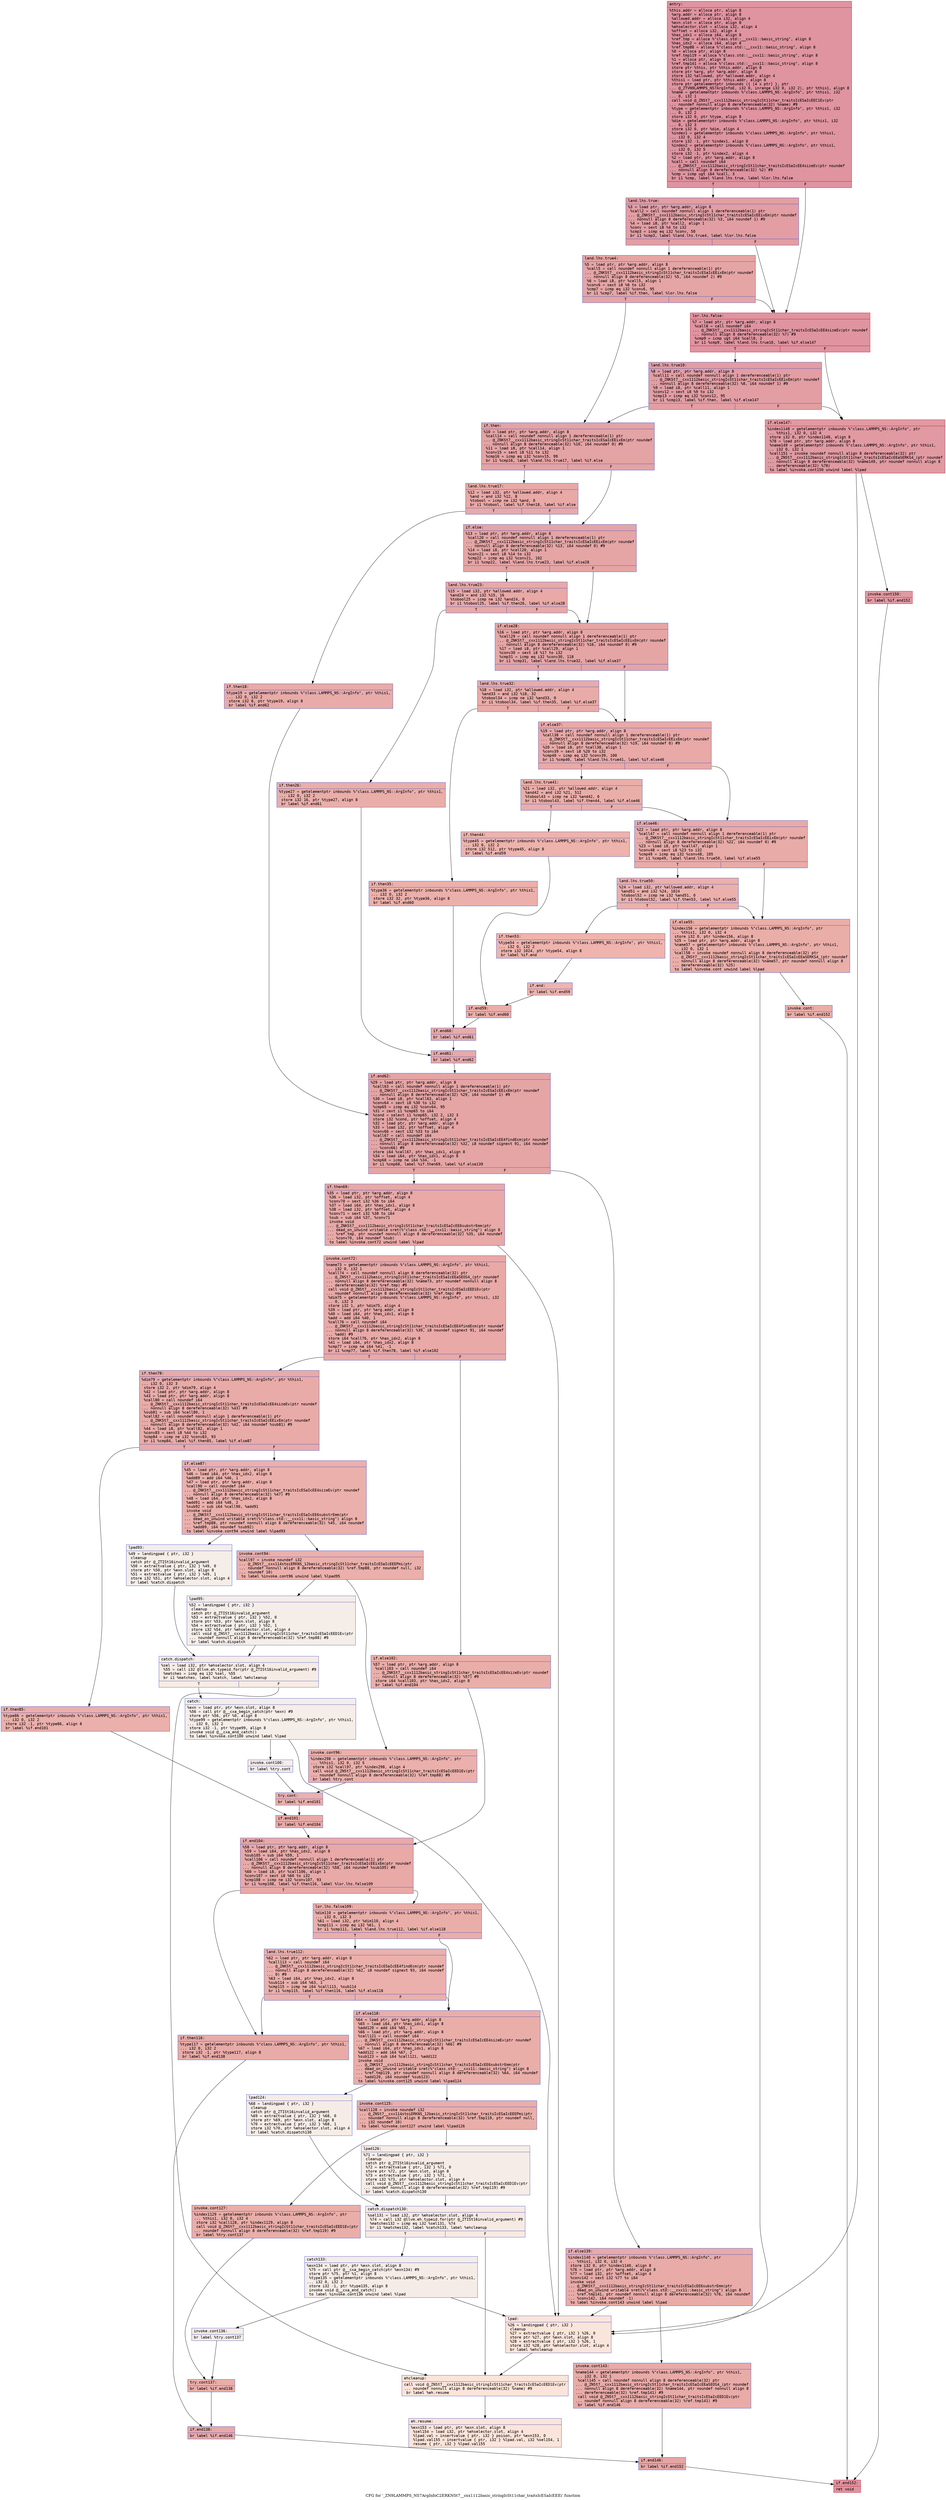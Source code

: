 digraph "CFG for '_ZN9LAMMPS_NS7ArgInfoC2ERKNSt7__cxx1112basic_stringIcSt11char_traitsIcESaIcEEEi' function" {
	label="CFG for '_ZN9LAMMPS_NS7ArgInfoC2ERKNSt7__cxx1112basic_stringIcSt11char_traitsIcESaIcEEEi' function";

	Node0x5558b7fe1170 [shape=record,color="#b70d28ff", style=filled, fillcolor="#b70d2870" fontname="Courier",label="{entry:\l|  %this.addr = alloca ptr, align 8\l  %arg.addr = alloca ptr, align 8\l  %allowed.addr = alloca i32, align 4\l  %exn.slot = alloca ptr, align 8\l  %ehselector.slot = alloca i32, align 4\l  %offset = alloca i32, align 4\l  %has_idx1 = alloca i64, align 8\l  %ref.tmp = alloca %\"class.std::__cxx11::basic_string\", align 8\l  %has_idx2 = alloca i64, align 8\l  %ref.tmp88 = alloca %\"class.std::__cxx11::basic_string\", align 8\l  %0 = alloca ptr, align 8\l  %ref.tmp119 = alloca %\"class.std::__cxx11::basic_string\", align 8\l  %1 = alloca ptr, align 8\l  %ref.tmp141 = alloca %\"class.std::__cxx11::basic_string\", align 8\l  store ptr %this, ptr %this.addr, align 8\l  store ptr %arg, ptr %arg.addr, align 8\l  store i32 %allowed, ptr %allowed.addr, align 4\l  %this1 = load ptr, ptr %this.addr, align 8\l  store ptr getelementptr inbounds (\{ [4 x ptr] \}, ptr\l... @_ZTVN9LAMMPS_NS7ArgInfoE, i32 0, inrange i32 0, i32 2), ptr %this1, align 8\l  %name = getelementptr inbounds %\"class.LAMMPS_NS::ArgInfo\", ptr %this1, i32\l... 0, i32 1\l  call void @_ZNSt7__cxx1112basic_stringIcSt11char_traitsIcESaIcEEC1Ev(ptr\l... noundef nonnull align 8 dereferenceable(32) %name) #9\l  %type = getelementptr inbounds %\"class.LAMMPS_NS::ArgInfo\", ptr %this1, i32\l... 0, i32 2\l  store i32 0, ptr %type, align 8\l  %dim = getelementptr inbounds %\"class.LAMMPS_NS::ArgInfo\", ptr %this1, i32\l... 0, i32 3\l  store i32 0, ptr %dim, align 4\l  %index1 = getelementptr inbounds %\"class.LAMMPS_NS::ArgInfo\", ptr %this1,\l... i32 0, i32 4\l  store i32 -1, ptr %index1, align 8\l  %index2 = getelementptr inbounds %\"class.LAMMPS_NS::ArgInfo\", ptr %this1,\l... i32 0, i32 5\l  store i32 -1, ptr %index2, align 4\l  %2 = load ptr, ptr %arg.addr, align 8\l  %call = call noundef i64\l... @_ZNKSt7__cxx1112basic_stringIcSt11char_traitsIcESaIcEE4sizeEv(ptr noundef\l... nonnull align 8 dereferenceable(32) %2) #9\l  %cmp = icmp ugt i64 %call, 3\l  br i1 %cmp, label %land.lhs.true, label %lor.lhs.false\l|{<s0>T|<s1>F}}"];
	Node0x5558b7fe1170:s0 -> Node0x5558b7fe2d40[tooltip="entry -> land.lhs.true\nProbability 50.00%" ];
	Node0x5558b7fe1170:s1 -> Node0x5558b7fe3cb0[tooltip="entry -> lor.lhs.false\nProbability 50.00%" ];
	Node0x5558b7fe2d40 [shape=record,color="#3d50c3ff", style=filled, fillcolor="#be242e70" fontname="Courier",label="{land.lhs.true:\l|  %3 = load ptr, ptr %arg.addr, align 8\l  %call2 = call noundef nonnull align 1 dereferenceable(1) ptr\l... @_ZNKSt7__cxx1112basic_stringIcSt11char_traitsIcESaIcEEixEm(ptr noundef\l... nonnull align 8 dereferenceable(32) %3, i64 noundef 1) #9\l  %4 = load i8, ptr %call2, align 1\l  %conv = sext i8 %4 to i32\l  %cmp3 = icmp eq i32 %conv, 50\l  br i1 %cmp3, label %land.lhs.true4, label %lor.lhs.false\l|{<s0>T|<s1>F}}"];
	Node0x5558b7fe2d40:s0 -> Node0x5558b7fe3ec0[tooltip="land.lhs.true -> land.lhs.true4\nProbability 50.00%" ];
	Node0x5558b7fe2d40:s1 -> Node0x5558b7fe3cb0[tooltip="land.lhs.true -> lor.lhs.false\nProbability 50.00%" ];
	Node0x5558b7fe3ec0 [shape=record,color="#3d50c3ff", style=filled, fillcolor="#c5333470" fontname="Courier",label="{land.lhs.true4:\l|  %5 = load ptr, ptr %arg.addr, align 8\l  %call5 = call noundef nonnull align 1 dereferenceable(1) ptr\l... @_ZNKSt7__cxx1112basic_stringIcSt11char_traitsIcESaIcEEixEm(ptr noundef\l... nonnull align 8 dereferenceable(32) %5, i64 noundef 2) #9\l  %6 = load i8, ptr %call5, align 1\l  %conv6 = sext i8 %6 to i32\l  %cmp7 = icmp eq i32 %conv6, 95\l  br i1 %cmp7, label %if.then, label %lor.lhs.false\l|{<s0>T|<s1>F}}"];
	Node0x5558b7fe3ec0:s0 -> Node0x5558b7fe4570[tooltip="land.lhs.true4 -> if.then\nProbability 50.00%" ];
	Node0x5558b7fe3ec0:s1 -> Node0x5558b7fe3cb0[tooltip="land.lhs.true4 -> lor.lhs.false\nProbability 50.00%" ];
	Node0x5558b7fe3cb0 [shape=record,color="#b70d28ff", style=filled, fillcolor="#b70d2870" fontname="Courier",label="{lor.lhs.false:\l|  %7 = load ptr, ptr %arg.addr, align 8\l  %call8 = call noundef i64\l... @_ZNKSt7__cxx1112basic_stringIcSt11char_traitsIcESaIcEE4sizeEv(ptr noundef\l... nonnull align 8 dereferenceable(32) %7) #9\l  %cmp9 = icmp ugt i64 %call8, 2\l  br i1 %cmp9, label %land.lhs.true10, label %if.else147\l|{<s0>T|<s1>F}}"];
	Node0x5558b7fe3cb0:s0 -> Node0x5558b7fe4a50[tooltip="lor.lhs.false -> land.lhs.true10\nProbability 50.00%" ];
	Node0x5558b7fe3cb0:s1 -> Node0x5558b7fe4cb0[tooltip="lor.lhs.false -> if.else147\nProbability 50.00%" ];
	Node0x5558b7fe4a50 [shape=record,color="#3d50c3ff", style=filled, fillcolor="#be242e70" fontname="Courier",label="{land.lhs.true10:\l|  %8 = load ptr, ptr %arg.addr, align 8\l  %call11 = call noundef nonnull align 1 dereferenceable(1) ptr\l... @_ZNKSt7__cxx1112basic_stringIcSt11char_traitsIcESaIcEEixEm(ptr noundef\l... nonnull align 8 dereferenceable(32) %8, i64 noundef 1) #9\l  %9 = load i8, ptr %call11, align 1\l  %conv12 = sext i8 %9 to i32\l  %cmp13 = icmp eq i32 %conv12, 95\l  br i1 %cmp13, label %if.then, label %if.else147\l|{<s0>T|<s1>F}}"];
	Node0x5558b7fe4a50:s0 -> Node0x5558b7fe4570[tooltip="land.lhs.true10 -> if.then\nProbability 50.00%" ];
	Node0x5558b7fe4a50:s1 -> Node0x5558b7fe4cb0[tooltip="land.lhs.true10 -> if.else147\nProbability 50.00%" ];
	Node0x5558b7fe4570 [shape=record,color="#3d50c3ff", style=filled, fillcolor="#c32e3170" fontname="Courier",label="{if.then:\l|  %10 = load ptr, ptr %arg.addr, align 8\l  %call14 = call noundef nonnull align 1 dereferenceable(1) ptr\l... @_ZNKSt7__cxx1112basic_stringIcSt11char_traitsIcESaIcEEixEm(ptr noundef\l... nonnull align 8 dereferenceable(32) %10, i64 noundef 0) #9\l  %11 = load i8, ptr %call14, align 1\l  %conv15 = sext i8 %11 to i32\l  %cmp16 = icmp eq i32 %conv15, 99\l  br i1 %cmp16, label %land.lhs.true17, label %if.else\l|{<s0>T|<s1>F}}"];
	Node0x5558b7fe4570:s0 -> Node0x5558b7fe4ef0[tooltip="if.then -> land.lhs.true17\nProbability 50.00%" ];
	Node0x5558b7fe4570:s1 -> Node0x5558b7fe5f00[tooltip="if.then -> if.else\nProbability 50.00%" ];
	Node0x5558b7fe4ef0 [shape=record,color="#3d50c3ff", style=filled, fillcolor="#ca3b3770" fontname="Courier",label="{land.lhs.true17:\l|  %12 = load i32, ptr %allowed.addr, align 4\l  %and = and i32 %12, 8\l  %tobool = icmp ne i32 %and, 0\l  br i1 %tobool, label %if.then18, label %if.else\l|{<s0>T|<s1>F}}"];
	Node0x5558b7fe4ef0:s0 -> Node0x5558b7fe6230[tooltip="land.lhs.true17 -> if.then18\nProbability 50.00%" ];
	Node0x5558b7fe4ef0:s1 -> Node0x5558b7fe5f00[tooltip="land.lhs.true17 -> if.else\nProbability 50.00%" ];
	Node0x5558b7fe6230 [shape=record,color="#3d50c3ff", style=filled, fillcolor="#cc403a70" fontname="Courier",label="{if.then18:\l|  %type19 = getelementptr inbounds %\"class.LAMMPS_NS::ArgInfo\", ptr %this1,\l... i32 0, i32 2\l  store i32 8, ptr %type19, align 8\l  br label %if.end62\l}"];
	Node0x5558b7fe6230 -> Node0x5558b7fe6b00[tooltip="if.then18 -> if.end62\nProbability 100.00%" ];
	Node0x5558b7fe5f00 [shape=record,color="#3d50c3ff", style=filled, fillcolor="#c5333470" fontname="Courier",label="{if.else:\l|  %13 = load ptr, ptr %arg.addr, align 8\l  %call20 = call noundef nonnull align 1 dereferenceable(1) ptr\l... @_ZNKSt7__cxx1112basic_stringIcSt11char_traitsIcESaIcEEixEm(ptr noundef\l... nonnull align 8 dereferenceable(32) %13, i64 noundef 0) #9\l  %14 = load i8, ptr %call20, align 1\l  %conv21 = sext i8 %14 to i32\l  %cmp22 = icmp eq i32 %conv21, 102\l  br i1 %cmp22, label %land.lhs.true23, label %if.else28\l|{<s0>T|<s1>F}}"];
	Node0x5558b7fe5f00:s0 -> Node0x5558b7fe6c70[tooltip="if.else -> land.lhs.true23\nProbability 50.00%" ];
	Node0x5558b7fe5f00:s1 -> Node0x5558b7fe7030[tooltip="if.else -> if.else28\nProbability 50.00%" ];
	Node0x5558b7fe6c70 [shape=record,color="#3d50c3ff", style=filled, fillcolor="#ca3b3770" fontname="Courier",label="{land.lhs.true23:\l|  %15 = load i32, ptr %allowed.addr, align 4\l  %and24 = and i32 %15, 16\l  %tobool25 = icmp ne i32 %and24, 0\l  br i1 %tobool25, label %if.then26, label %if.else28\l|{<s0>T|<s1>F}}"];
	Node0x5558b7fe6c70:s0 -> Node0x5558b7fe73e0[tooltip="land.lhs.true23 -> if.then26\nProbability 50.00%" ];
	Node0x5558b7fe6c70:s1 -> Node0x5558b7fe7030[tooltip="land.lhs.true23 -> if.else28\nProbability 50.00%" ];
	Node0x5558b7fe73e0 [shape=record,color="#3d50c3ff", style=filled, fillcolor="#d0473d70" fontname="Courier",label="{if.then26:\l|  %type27 = getelementptr inbounds %\"class.LAMMPS_NS::ArgInfo\", ptr %this1,\l... i32 0, i32 2\l  store i32 16, ptr %type27, align 8\l  br label %if.end61\l}"];
	Node0x5558b7fe73e0 -> Node0x5558b7fe7690[tooltip="if.then26 -> if.end61\nProbability 100.00%" ];
	Node0x5558b7fe7030 [shape=record,color="#3d50c3ff", style=filled, fillcolor="#c5333470" fontname="Courier",label="{if.else28:\l|  %16 = load ptr, ptr %arg.addr, align 8\l  %call29 = call noundef nonnull align 1 dereferenceable(1) ptr\l... @_ZNKSt7__cxx1112basic_stringIcSt11char_traitsIcESaIcEEixEm(ptr noundef\l... nonnull align 8 dereferenceable(32) %16, i64 noundef 0) #9\l  %17 = load i8, ptr %call29, align 1\l  %conv30 = sext i8 %17 to i32\l  %cmp31 = icmp eq i32 %conv30, 118\l  br i1 %cmp31, label %land.lhs.true32, label %if.else37\l|{<s0>T|<s1>F}}"];
	Node0x5558b7fe7030:s0 -> Node0x5558b7fe7800[tooltip="if.else28 -> land.lhs.true32\nProbability 50.00%" ];
	Node0x5558b7fe7030:s1 -> Node0x5558b7fe7bc0[tooltip="if.else28 -> if.else37\nProbability 50.00%" ];
	Node0x5558b7fe7800 [shape=record,color="#3d50c3ff", style=filled, fillcolor="#cc403a70" fontname="Courier",label="{land.lhs.true32:\l|  %18 = load i32, ptr %allowed.addr, align 4\l  %and33 = and i32 %18, 32\l  %tobool34 = icmp ne i32 %and33, 0\l  br i1 %tobool34, label %if.then35, label %if.else37\l|{<s0>T|<s1>F}}"];
	Node0x5558b7fe7800:s0 -> Node0x5558b7fe7f70[tooltip="land.lhs.true32 -> if.then35\nProbability 50.00%" ];
	Node0x5558b7fe7800:s1 -> Node0x5558b7fe7bc0[tooltip="land.lhs.true32 -> if.else37\nProbability 50.00%" ];
	Node0x5558b7fe7f70 [shape=record,color="#3d50c3ff", style=filled, fillcolor="#d24b4070" fontname="Courier",label="{if.then35:\l|  %type36 = getelementptr inbounds %\"class.LAMMPS_NS::ArgInfo\", ptr %this1,\l... i32 0, i32 2\l  store i32 32, ptr %type36, align 8\l  br label %if.end60\l}"];
	Node0x5558b7fe7f70 -> Node0x5558b7fe8220[tooltip="if.then35 -> if.end60\nProbability 100.00%" ];
	Node0x5558b7fe7bc0 [shape=record,color="#3d50c3ff", style=filled, fillcolor="#ca3b3770" fontname="Courier",label="{if.else37:\l|  %19 = load ptr, ptr %arg.addr, align 8\l  %call38 = call noundef nonnull align 1 dereferenceable(1) ptr\l... @_ZNKSt7__cxx1112basic_stringIcSt11char_traitsIcESaIcEEixEm(ptr noundef\l... nonnull align 8 dereferenceable(32) %19, i64 noundef 0) #9\l  %20 = load i8, ptr %call38, align 1\l  %conv39 = sext i8 %20 to i32\l  %cmp40 = icmp eq i32 %conv39, 100\l  br i1 %cmp40, label %land.lhs.true41, label %if.else46\l|{<s0>T|<s1>F}}"];
	Node0x5558b7fe7bc0:s0 -> Node0x5558b7fe8390[tooltip="if.else37 -> land.lhs.true41\nProbability 50.00%" ];
	Node0x5558b7fe7bc0:s1 -> Node0x5558b7fe8750[tooltip="if.else37 -> if.else46\nProbability 50.00%" ];
	Node0x5558b7fe8390 [shape=record,color="#3d50c3ff", style=filled, fillcolor="#d0473d70" fontname="Courier",label="{land.lhs.true41:\l|  %21 = load i32, ptr %allowed.addr, align 4\l  %and42 = and i32 %21, 512\l  %tobool43 = icmp ne i32 %and42, 0\l  br i1 %tobool43, label %if.then44, label %if.else46\l|{<s0>T|<s1>F}}"];
	Node0x5558b7fe8390:s0 -> Node0x5558b7fe8b00[tooltip="land.lhs.true41 -> if.then44\nProbability 50.00%" ];
	Node0x5558b7fe8390:s1 -> Node0x5558b7fe8750[tooltip="land.lhs.true41 -> if.else46\nProbability 50.00%" ];
	Node0x5558b7fe8b00 [shape=record,color="#3d50c3ff", style=filled, fillcolor="#d6524470" fontname="Courier",label="{if.then44:\l|  %type45 = getelementptr inbounds %\"class.LAMMPS_NS::ArgInfo\", ptr %this1,\l... i32 0, i32 2\l  store i32 512, ptr %type45, align 8\l  br label %if.end59\l}"];
	Node0x5558b7fe8b00 -> Node0x5558b7fe8db0[tooltip="if.then44 -> if.end59\nProbability 100.00%" ];
	Node0x5558b7fe8750 [shape=record,color="#3d50c3ff", style=filled, fillcolor="#cc403a70" fontname="Courier",label="{if.else46:\l|  %22 = load ptr, ptr %arg.addr, align 8\l  %call47 = call noundef nonnull align 1 dereferenceable(1) ptr\l... @_ZNKSt7__cxx1112basic_stringIcSt11char_traitsIcESaIcEEixEm(ptr noundef\l... nonnull align 8 dereferenceable(32) %22, i64 noundef 0) #9\l  %23 = load i8, ptr %call47, align 1\l  %conv48 = sext i8 %23 to i32\l  %cmp49 = icmp eq i32 %conv48, 105\l  br i1 %cmp49, label %land.lhs.true50, label %if.else55\l|{<s0>T|<s1>F}}"];
	Node0x5558b7fe8750:s0 -> Node0x5558b7fe8f20[tooltip="if.else46 -> land.lhs.true50\nProbability 50.00%" ];
	Node0x5558b7fe8750:s1 -> Node0x5558b7fe92e0[tooltip="if.else46 -> if.else55\nProbability 50.00%" ];
	Node0x5558b7fe8f20 [shape=record,color="#3d50c3ff", style=filled, fillcolor="#d24b4070" fontname="Courier",label="{land.lhs.true50:\l|  %24 = load i32, ptr %allowed.addr, align 4\l  %and51 = and i32 %24, 1024\l  %tobool52 = icmp ne i32 %and51, 0\l  br i1 %tobool52, label %if.then53, label %if.else55\l|{<s0>T|<s1>F}}"];
	Node0x5558b7fe8f20:s0 -> Node0x5558b7fe51a0[tooltip="land.lhs.true50 -> if.then53\nProbability 50.00%" ];
	Node0x5558b7fe8f20:s1 -> Node0x5558b7fe92e0[tooltip="land.lhs.true50 -> if.else55\nProbability 50.00%" ];
	Node0x5558b7fe51a0 [shape=record,color="#3d50c3ff", style=filled, fillcolor="#d8564670" fontname="Courier",label="{if.then53:\l|  %type54 = getelementptr inbounds %\"class.LAMMPS_NS::ArgInfo\", ptr %this1,\l... i32 0, i32 2\l  store i32 1024, ptr %type54, align 8\l  br label %if.end\l}"];
	Node0x5558b7fe51a0 -> Node0x5558b7fe5450[tooltip="if.then53 -> if.end\nProbability 100.00%" ];
	Node0x5558b7fe92e0 [shape=record,color="#3d50c3ff", style=filled, fillcolor="#d0473d70" fontname="Courier",label="{if.else55:\l|  %index156 = getelementptr inbounds %\"class.LAMMPS_NS::ArgInfo\", ptr\l... %this1, i32 0, i32 4\l  store i32 0, ptr %index156, align 8\l  %25 = load ptr, ptr %arg.addr, align 8\l  %name57 = getelementptr inbounds %\"class.LAMMPS_NS::ArgInfo\", ptr %this1,\l... i32 0, i32 1\l  %call58 = invoke noundef nonnull align 8 dereferenceable(32) ptr\l... @_ZNSt7__cxx1112basic_stringIcSt11char_traitsIcESaIcEEaSERKS4_(ptr noundef\l... nonnull align 8 dereferenceable(32) %name57, ptr noundef nonnull align 8\l... dereferenceable(32) %25)\l          to label %invoke.cont unwind label %lpad\l}"];
	Node0x5558b7fe92e0 -> Node0x5558b7fe5870[tooltip="if.else55 -> invoke.cont\nProbability 100.00%" ];
	Node0x5558b7fe92e0 -> Node0x5558b7fe58f0[tooltip="if.else55 -> lpad\nProbability 0.00%" ];
	Node0x5558b7fe5870 [shape=record,color="#3d50c3ff", style=filled, fillcolor="#d0473d70" fontname="Courier",label="{invoke.cont:\l|  br label %if.end152\l}"];
	Node0x5558b7fe5870 -> Node0x5558b7fe5820[tooltip="invoke.cont -> if.end152\nProbability 100.00%" ];
	Node0x5558b7fe58f0 [shape=record,color="#3d50c3ff", style=filled, fillcolor="#f4c5ad70" fontname="Courier",label="{lpad:\l|  %26 = landingpad \{ ptr, i32 \}\l          cleanup\l  %27 = extractvalue \{ ptr, i32 \} %26, 0\l  store ptr %27, ptr %exn.slot, align 8\l  %28 = extractvalue \{ ptr, i32 \} %26, 1\l  store i32 %28, ptr %ehselector.slot, align 4\l  br label %ehcleanup\l}"];
	Node0x5558b7fe58f0 -> Node0x5558b7fe65d0[tooltip="lpad -> ehcleanup\nProbability 100.00%" ];
	Node0x5558b7fe5450 [shape=record,color="#3d50c3ff", style=filled, fillcolor="#d8564670" fontname="Courier",label="{if.end:\l|  br label %if.end59\l}"];
	Node0x5558b7fe5450 -> Node0x5558b7fe8db0[tooltip="if.end -> if.end59\nProbability 100.00%" ];
	Node0x5558b7fe8db0 [shape=record,color="#3d50c3ff", style=filled, fillcolor="#d0473d70" fontname="Courier",label="{if.end59:\l|  br label %if.end60\l}"];
	Node0x5558b7fe8db0 -> Node0x5558b7fe8220[tooltip="if.end59 -> if.end60\nProbability 100.00%" ];
	Node0x5558b7fe8220 [shape=record,color="#3d50c3ff", style=filled, fillcolor="#cc403a70" fontname="Courier",label="{if.end60:\l|  br label %if.end61\l}"];
	Node0x5558b7fe8220 -> Node0x5558b7fe7690[tooltip="if.end60 -> if.end61\nProbability 100.00%" ];
	Node0x5558b7fe7690 [shape=record,color="#3d50c3ff", style=filled, fillcolor="#ca3b3770" fontname="Courier",label="{if.end61:\l|  br label %if.end62\l}"];
	Node0x5558b7fe7690 -> Node0x5558b7fe6b00[tooltip="if.end61 -> if.end62\nProbability 100.00%" ];
	Node0x5558b7fe6b00 [shape=record,color="#3d50c3ff", style=filled, fillcolor="#c5333470" fontname="Courier",label="{if.end62:\l|  %29 = load ptr, ptr %arg.addr, align 8\l  %call63 = call noundef nonnull align 1 dereferenceable(1) ptr\l... @_ZNKSt7__cxx1112basic_stringIcSt11char_traitsIcESaIcEEixEm(ptr noundef\l... nonnull align 8 dereferenceable(32) %29, i64 noundef 1) #9\l  %30 = load i8, ptr %call63, align 1\l  %conv64 = sext i8 %30 to i32\l  %cmp65 = icmp eq i32 %conv64, 95\l  %31 = zext i1 %cmp65 to i64\l  %cond = select i1 %cmp65, i32 2, i32 3\l  store i32 %cond, ptr %offset, align 4\l  %32 = load ptr, ptr %arg.addr, align 8\l  %33 = load i32, ptr %offset, align 4\l  %conv66 = sext i32 %33 to i64\l  %call67 = call noundef i64\l... @_ZNKSt7__cxx1112basic_stringIcSt11char_traitsIcESaIcEE4findEcm(ptr noundef\l... nonnull align 8 dereferenceable(32) %32, i8 noundef signext 91, i64 noundef\l... %conv66) #9\l  store i64 %call67, ptr %has_idx1, align 8\l  %34 = load i64, ptr %has_idx1, align 8\l  %cmp68 = icmp ne i64 %34, -1\l  br i1 %cmp68, label %if.then69, label %if.else139\l|{<s0>T|<s1>F}}"];
	Node0x5558b7fe6b00:s0 -> Node0x5558b7feb620[tooltip="if.end62 -> if.then69\nProbability 62.50%" ];
	Node0x5558b7fe6b00:s1 -> Node0x5558b7fec0e0[tooltip="if.end62 -> if.else139\nProbability 37.50%" ];
	Node0x5558b7feb620 [shape=record,color="#3d50c3ff", style=filled, fillcolor="#ca3b3770" fontname="Courier",label="{if.then69:\l|  %35 = load ptr, ptr %arg.addr, align 8\l  %36 = load i32, ptr %offset, align 4\l  %conv70 = sext i32 %36 to i64\l  %37 = load i64, ptr %has_idx1, align 8\l  %38 = load i32, ptr %offset, align 4\l  %conv71 = sext i32 %38 to i64\l  %sub = sub i64 %37, %conv71\l  invoke void\l... @_ZNKSt7__cxx1112basic_stringIcSt11char_traitsIcESaIcEE6substrEmm(ptr\l... dead_on_unwind writable sret(%\"class.std::__cxx11::basic_string\") align 8\l... %ref.tmp, ptr noundef nonnull align 8 dereferenceable(32) %35, i64 noundef\l... %conv70, i64 noundef %sub)\l          to label %invoke.cont72 unwind label %lpad\l}"];
	Node0x5558b7feb620 -> Node0x5558b7fec630[tooltip="if.then69 -> invoke.cont72\nProbability 100.00%" ];
	Node0x5558b7feb620 -> Node0x5558b7fe58f0[tooltip="if.then69 -> lpad\nProbability 0.00%" ];
	Node0x5558b7fec630 [shape=record,color="#3d50c3ff", style=filled, fillcolor="#ca3b3770" fontname="Courier",label="{invoke.cont72:\l|  %name73 = getelementptr inbounds %\"class.LAMMPS_NS::ArgInfo\", ptr %this1,\l... i32 0, i32 1\l  %call74 = call noundef nonnull align 8 dereferenceable(32) ptr\l... @_ZNSt7__cxx1112basic_stringIcSt11char_traitsIcESaIcEEaSEOS4_(ptr noundef\l... nonnull align 8 dereferenceable(32) %name73, ptr noundef nonnull align 8\l... dereferenceable(32) %ref.tmp) #9\l  call void @_ZNSt7__cxx1112basic_stringIcSt11char_traitsIcESaIcEED1Ev(ptr\l... noundef nonnull align 8 dereferenceable(32) %ref.tmp) #9\l  %dim75 = getelementptr inbounds %\"class.LAMMPS_NS::ArgInfo\", ptr %this1, i32\l... 0, i32 3\l  store i32 1, ptr %dim75, align 4\l  %39 = load ptr, ptr %arg.addr, align 8\l  %40 = load i64, ptr %has_idx1, align 8\l  %add = add i64 %40, 1\l  %call76 = call noundef i64\l... @_ZNKSt7__cxx1112basic_stringIcSt11char_traitsIcESaIcEE4findEcm(ptr noundef\l... nonnull align 8 dereferenceable(32) %39, i8 noundef signext 91, i64 noundef\l... %add) #9\l  store i64 %call76, ptr %has_idx2, align 8\l  %41 = load i64, ptr %has_idx2, align 8\l  %cmp77 = icmp ne i64 %41, -1\l  br i1 %cmp77, label %if.then78, label %if.else102\l|{<s0>T|<s1>F}}"];
	Node0x5558b7fec630:s0 -> Node0x5558b7fec5e0[tooltip="invoke.cont72 -> if.then78\nProbability 62.50%" ];
	Node0x5558b7fec630:s1 -> Node0x5558b7fed470[tooltip="invoke.cont72 -> if.else102\nProbability 37.50%" ];
	Node0x5558b7fec5e0 [shape=record,color="#3d50c3ff", style=filled, fillcolor="#cc403a70" fontname="Courier",label="{if.then78:\l|  %dim79 = getelementptr inbounds %\"class.LAMMPS_NS::ArgInfo\", ptr %this1,\l... i32 0, i32 3\l  store i32 2, ptr %dim79, align 4\l  %42 = load ptr, ptr %arg.addr, align 8\l  %43 = load ptr, ptr %arg.addr, align 8\l  %call80 = call noundef i64\l... @_ZNKSt7__cxx1112basic_stringIcSt11char_traitsIcESaIcEE4sizeEv(ptr noundef\l... nonnull align 8 dereferenceable(32) %43) #9\l  %sub81 = sub i64 %call80, 1\l  %call82 = call noundef nonnull align 1 dereferenceable(1) ptr\l... @_ZNKSt7__cxx1112basic_stringIcSt11char_traitsIcESaIcEEixEm(ptr noundef\l... nonnull align 8 dereferenceable(32) %42, i64 noundef %sub81) #9\l  %44 = load i8, ptr %call82, align 1\l  %conv83 = sext i8 %44 to i32\l  %cmp84 = icmp ne i32 %conv83, 93\l  br i1 %cmp84, label %if.then85, label %if.else87\l|{<s0>T|<s1>F}}"];
	Node0x5558b7fec5e0:s0 -> Node0x5558b7fed880[tooltip="if.then78 -> if.then85\nProbability 50.00%" ];
	Node0x5558b7fec5e0:s1 -> Node0x5558b7fede20[tooltip="if.then78 -> if.else87\nProbability 50.00%" ];
	Node0x5558b7fed880 [shape=record,color="#3d50c3ff", style=filled, fillcolor="#d24b4070" fontname="Courier",label="{if.then85:\l|  %type86 = getelementptr inbounds %\"class.LAMMPS_NS::ArgInfo\", ptr %this1,\l... i32 0, i32 2\l  store i32 -1, ptr %type86, align 8\l  br label %if.end101\l}"];
	Node0x5558b7fed880 -> Node0x5558b7fee130[tooltip="if.then85 -> if.end101\nProbability 100.00%" ];
	Node0x5558b7fede20 [shape=record,color="#3d50c3ff", style=filled, fillcolor="#d24b4070" fontname="Courier",label="{if.else87:\l|  %45 = load ptr, ptr %arg.addr, align 8\l  %46 = load i64, ptr %has_idx2, align 8\l  %add89 = add i64 %46, 1\l  %47 = load ptr, ptr %arg.addr, align 8\l  %call90 = call noundef i64\l... @_ZNKSt7__cxx1112basic_stringIcSt11char_traitsIcESaIcEE4sizeEv(ptr noundef\l... nonnull align 8 dereferenceable(32) %47) #9\l  %48 = load i64, ptr %has_idx2, align 8\l  %add91 = add i64 %48, 2\l  %sub92 = sub i64 %call90, %add91\l  invoke void\l... @_ZNKSt7__cxx1112basic_stringIcSt11char_traitsIcESaIcEE6substrEmm(ptr\l... dead_on_unwind writable sret(%\"class.std::__cxx11::basic_string\") align 8\l... %ref.tmp88, ptr noundef nonnull align 8 dereferenceable(32) %45, i64 noundef\l... %add89, i64 noundef %sub92)\l          to label %invoke.cont94 unwind label %lpad93\l}"];
	Node0x5558b7fede20 -> Node0x5558b7feefc0[tooltip="if.else87 -> invoke.cont94\nProbability 100.00%" ];
	Node0x5558b7fede20 -> Node0x5558b7fef040[tooltip="if.else87 -> lpad93\nProbability 0.00%" ];
	Node0x5558b7feefc0 [shape=record,color="#3d50c3ff", style=filled, fillcolor="#d24b4070" fontname="Courier",label="{invoke.cont94:\l|  %call97 = invoke noundef i32\l... @_ZNSt7__cxx114stoiERKNS_12basic_stringIcSt11char_traitsIcESaIcEEEPmi(ptr\l... noundef nonnull align 8 dereferenceable(32) %ref.tmp88, ptr noundef null, i32\l... noundef 10)\l          to label %invoke.cont96 unwind label %lpad95\l}"];
	Node0x5558b7feefc0 -> Node0x5558b7fef310[tooltip="invoke.cont94 -> invoke.cont96\nProbability 100.00%" ];
	Node0x5558b7feefc0 -> Node0x5558b7fef390[tooltip="invoke.cont94 -> lpad95\nProbability 0.00%" ];
	Node0x5558b7fef310 [shape=record,color="#3d50c3ff", style=filled, fillcolor="#d24b4070" fontname="Courier",label="{invoke.cont96:\l|  %index298 = getelementptr inbounds %\"class.LAMMPS_NS::ArgInfo\", ptr\l... %this1, i32 0, i32 5\l  store i32 %call97, ptr %index298, align 4\l  call void @_ZNSt7__cxx1112basic_stringIcSt11char_traitsIcESaIcEED1Ev(ptr\l... noundef nonnull align 8 dereferenceable(32) %ref.tmp88) #9\l  br label %try.cont\l}"];
	Node0x5558b7fef310 -> Node0x5558b7feec60[tooltip="invoke.cont96 -> try.cont\nProbability 100.00%" ];
	Node0x5558b7fef040 [shape=record,color="#3d50c3ff", style=filled, fillcolor="#e8d6cc70" fontname="Courier",label="{lpad93:\l|  %49 = landingpad \{ ptr, i32 \}\l          cleanup\l          catch ptr @_ZTISt16invalid_argument\l  %50 = extractvalue \{ ptr, i32 \} %49, 0\l  store ptr %50, ptr %exn.slot, align 8\l  %51 = extractvalue \{ ptr, i32 \} %49, 1\l  store i32 %51, ptr %ehselector.slot, align 4\l  br label %catch.dispatch\l}"];
	Node0x5558b7fef040 -> Node0x5558b7fefd50[tooltip="lpad93 -> catch.dispatch\nProbability 100.00%" ];
	Node0x5558b7fef390 [shape=record,color="#3d50c3ff", style=filled, fillcolor="#e8d6cc70" fontname="Courier",label="{lpad95:\l|  %52 = landingpad \{ ptr, i32 \}\l          cleanup\l          catch ptr @_ZTISt16invalid_argument\l  %53 = extractvalue \{ ptr, i32 \} %52, 0\l  store ptr %53, ptr %exn.slot, align 8\l  %54 = extractvalue \{ ptr, i32 \} %52, 1\l  store i32 %54, ptr %ehselector.slot, align 4\l  call void @_ZNSt7__cxx1112basic_stringIcSt11char_traitsIcESaIcEED1Ev(ptr\l... noundef nonnull align 8 dereferenceable(32) %ref.tmp88) #9\l  br label %catch.dispatch\l}"];
	Node0x5558b7fef390 -> Node0x5558b7fefd50[tooltip="lpad95 -> catch.dispatch\nProbability 100.00%" ];
	Node0x5558b7fefd50 [shape=record,color="#3d50c3ff", style=filled, fillcolor="#ecd3c570" fontname="Courier",label="{catch.dispatch:\l|  %sel = load i32, ptr %ehselector.slot, align 4\l  %55 = call i32 @llvm.eh.typeid.for(ptr @_ZTISt16invalid_argument) #9\l  %matches = icmp eq i32 %sel, %55\l  br i1 %matches, label %catch, label %ehcleanup\l|{<s0>T|<s1>F}}"];
	Node0x5558b7fefd50:s0 -> Node0x5558b7ff05e0[tooltip="catch.dispatch -> catch\nProbability 50.00%" ];
	Node0x5558b7fefd50:s1 -> Node0x5558b7fe65d0[tooltip="catch.dispatch -> ehcleanup\nProbability 50.00%" ];
	Node0x5558b7ff05e0 [shape=record,color="#3d50c3ff", style=filled, fillcolor="#e8d6cc70" fontname="Courier",label="{catch:\l|  %exn = load ptr, ptr %exn.slot, align 8\l  %56 = call ptr @__cxa_begin_catch(ptr %exn) #9\l  store ptr %56, ptr %0, align 8\l  %type99 = getelementptr inbounds %\"class.LAMMPS_NS::ArgInfo\", ptr %this1,\l... i32 0, i32 2\l  store i32 -1, ptr %type99, align 8\l  invoke void @__cxa_end_catch()\l          to label %invoke.cont100 unwind label %lpad\l}"];
	Node0x5558b7ff05e0 -> Node0x5558b7ff0bd0[tooltip="catch -> invoke.cont100\nProbability 100.00%" ];
	Node0x5558b7ff05e0 -> Node0x5558b7fe58f0[tooltip="catch -> lpad\nProbability 0.00%" ];
	Node0x5558b7ff0bd0 [shape=record,color="#3d50c3ff", style=filled, fillcolor="#e8d6cc70" fontname="Courier",label="{invoke.cont100:\l|  br label %try.cont\l}"];
	Node0x5558b7ff0bd0 -> Node0x5558b7feec60[tooltip="invoke.cont100 -> try.cont\nProbability 100.00%" ];
	Node0x5558b7feec60 [shape=record,color="#3d50c3ff", style=filled, fillcolor="#d24b4070" fontname="Courier",label="{try.cont:\l|  br label %if.end101\l}"];
	Node0x5558b7feec60 -> Node0x5558b7fee130[tooltip="try.cont -> if.end101\nProbability 100.00%" ];
	Node0x5558b7fee130 [shape=record,color="#3d50c3ff", style=filled, fillcolor="#cc403a70" fontname="Courier",label="{if.end101:\l|  br label %if.end104\l}"];
	Node0x5558b7fee130 -> Node0x5558b7ff0f50[tooltip="if.end101 -> if.end104\nProbability 100.00%" ];
	Node0x5558b7fed470 [shape=record,color="#3d50c3ff", style=filled, fillcolor="#d0473d70" fontname="Courier",label="{if.else102:\l|  %57 = load ptr, ptr %arg.addr, align 8\l  %call103 = call noundef i64\l... @_ZNKSt7__cxx1112basic_stringIcSt11char_traitsIcESaIcEE4sizeEv(ptr noundef\l... nonnull align 8 dereferenceable(32) %57) #9\l  store i64 %call103, ptr %has_idx2, align 8\l  br label %if.end104\l}"];
	Node0x5558b7fed470 -> Node0x5558b7ff0f50[tooltip="if.else102 -> if.end104\nProbability 100.00%" ];
	Node0x5558b7ff0f50 [shape=record,color="#3d50c3ff", style=filled, fillcolor="#ca3b3770" fontname="Courier",label="{if.end104:\l|  %58 = load ptr, ptr %arg.addr, align 8\l  %59 = load i64, ptr %has_idx2, align 8\l  %sub105 = sub i64 %59, 1\l  %call106 = call noundef nonnull align 1 dereferenceable(1) ptr\l... @_ZNKSt7__cxx1112basic_stringIcSt11char_traitsIcESaIcEEixEm(ptr noundef\l... nonnull align 8 dereferenceable(32) %58, i64 noundef %sub105) #9\l  %60 = load i8, ptr %call106, align 1\l  %conv107 = sext i8 %60 to i32\l  %cmp108 = icmp ne i32 %conv107, 93\l  br i1 %cmp108, label %if.then116, label %lor.lhs.false109\l|{<s0>T|<s1>F}}"];
	Node0x5558b7ff0f50:s0 -> Node0x5558b7ff1090[tooltip="if.end104 -> if.then116\nProbability 50.00%" ];
	Node0x5558b7ff0f50:s1 -> Node0x5558b7ff1810[tooltip="if.end104 -> lor.lhs.false109\nProbability 50.00%" ];
	Node0x5558b7ff1810 [shape=record,color="#3d50c3ff", style=filled, fillcolor="#d0473d70" fontname="Courier",label="{lor.lhs.false109:\l|  %dim110 = getelementptr inbounds %\"class.LAMMPS_NS::ArgInfo\", ptr %this1,\l... i32 0, i32 3\l  %61 = load i32, ptr %dim110, align 4\l  %cmp111 = icmp eq i32 %61, 1\l  br i1 %cmp111, label %land.lhs.true112, label %if.else118\l|{<s0>T|<s1>F}}"];
	Node0x5558b7ff1810:s0 -> Node0x5558b7ff1b80[tooltip="lor.lhs.false109 -> land.lhs.true112\nProbability 50.00%" ];
	Node0x5558b7ff1810:s1 -> Node0x5558b7ff1c20[tooltip="lor.lhs.false109 -> if.else118\nProbability 50.00%" ];
	Node0x5558b7ff1b80 [shape=record,color="#3d50c3ff", style=filled, fillcolor="#d24b4070" fontname="Courier",label="{land.lhs.true112:\l|  %62 = load ptr, ptr %arg.addr, align 8\l  %call113 = call noundef i64\l... @_ZNKSt7__cxx1112basic_stringIcSt11char_traitsIcESaIcEE4findEcm(ptr noundef\l... nonnull align 8 dereferenceable(32) %62, i8 noundef signext 93, i64 noundef\l... 0) #9\l  %63 = load i64, ptr %has_idx2, align 8\l  %sub114 = sub i64 %63, 1\l  %cmp115 = icmp ne i64 %call113, %sub114\l  br i1 %cmp115, label %if.then116, label %if.else118\l|{<s0>T|<s1>F}}"];
	Node0x5558b7ff1b80:s0 -> Node0x5558b7ff1090[tooltip="land.lhs.true112 -> if.then116\nProbability 50.00%" ];
	Node0x5558b7ff1b80:s1 -> Node0x5558b7ff1c20[tooltip="land.lhs.true112 -> if.else118\nProbability 50.00%" ];
	Node0x5558b7ff1090 [shape=record,color="#3d50c3ff", style=filled, fillcolor="#cc403a70" fontname="Courier",label="{if.then116:\l|  %type117 = getelementptr inbounds %\"class.LAMMPS_NS::ArgInfo\", ptr %this1,\l... i32 0, i32 2\l  store i32 -1, ptr %type117, align 8\l  br label %if.end138\l}"];
	Node0x5558b7ff1090 -> Node0x5558b7ff1dd0[tooltip="if.then116 -> if.end138\nProbability 100.00%" ];
	Node0x5558b7ff1c20 [shape=record,color="#3d50c3ff", style=filled, fillcolor="#d0473d70" fontname="Courier",label="{if.else118:\l|  %64 = load ptr, ptr %arg.addr, align 8\l  %65 = load i64, ptr %has_idx1, align 8\l  %add120 = add i64 %65, 1\l  %66 = load ptr, ptr %arg.addr, align 8\l  %call121 = call noundef i64\l... @_ZNKSt7__cxx1112basic_stringIcSt11char_traitsIcESaIcEE4sizeEv(ptr noundef\l... nonnull align 8 dereferenceable(32) %66) #9\l  %67 = load i64, ptr %has_idx1, align 8\l  %add122 = add i64 %67, 2\l  %sub123 = sub i64 %call121, %add122\l  invoke void\l... @_ZNKSt7__cxx1112basic_stringIcSt11char_traitsIcESaIcEE6substrEmm(ptr\l... dead_on_unwind writable sret(%\"class.std::__cxx11::basic_string\") align 8\l... %ref.tmp119, ptr noundef nonnull align 8 dereferenceable(32) %64, i64 noundef\l... %add120, i64 noundef %sub123)\l          to label %invoke.cont125 unwind label %lpad124\l}"];
	Node0x5558b7ff1c20 -> Node0x5558b7ff28d0[tooltip="if.else118 -> invoke.cont125\nProbability 100.00%" ];
	Node0x5558b7ff1c20 -> Node0x5558b7ff2920[tooltip="if.else118 -> lpad124\nProbability 0.00%" ];
	Node0x5558b7ff28d0 [shape=record,color="#3d50c3ff", style=filled, fillcolor="#d0473d70" fontname="Courier",label="{invoke.cont125:\l|  %call128 = invoke noundef i32\l... @_ZNSt7__cxx114stoiERKNS_12basic_stringIcSt11char_traitsIcESaIcEEEPmi(ptr\l... noundef nonnull align 8 dereferenceable(32) %ref.tmp119, ptr noundef null,\l... i32 noundef 10)\l          to label %invoke.cont127 unwind label %lpad126\l}"];
	Node0x5558b7ff28d0 -> Node0x5558b7ff2b90[tooltip="invoke.cont125 -> invoke.cont127\nProbability 100.00%" ];
	Node0x5558b7ff28d0 -> Node0x5558b7ff2be0[tooltip="invoke.cont125 -> lpad126\nProbability 0.00%" ];
	Node0x5558b7ff2b90 [shape=record,color="#3d50c3ff", style=filled, fillcolor="#d0473d70" fontname="Courier",label="{invoke.cont127:\l|  %index1129 = getelementptr inbounds %\"class.LAMMPS_NS::ArgInfo\", ptr\l... %this1, i32 0, i32 4\l  store i32 %call128, ptr %index1129, align 8\l  call void @_ZNSt7__cxx1112basic_stringIcSt11char_traitsIcESaIcEED1Ev(ptr\l... noundef nonnull align 8 dereferenceable(32) %ref.tmp119) #9\l  br label %try.cont137\l}"];
	Node0x5558b7ff2b90 -> Node0x5558b7ff2570[tooltip="invoke.cont127 -> try.cont137\nProbability 100.00%" ];
	Node0x5558b7ff2920 [shape=record,color="#3d50c3ff", style=filled, fillcolor="#ead5c970" fontname="Courier",label="{lpad124:\l|  %68 = landingpad \{ ptr, i32 \}\l          cleanup\l          catch ptr @_ZTISt16invalid_argument\l  %69 = extractvalue \{ ptr, i32 \} %68, 0\l  store ptr %69, ptr %exn.slot, align 8\l  %70 = extractvalue \{ ptr, i32 \} %68, 1\l  store i32 %70, ptr %ehselector.slot, align 4\l  br label %catch.dispatch130\l}"];
	Node0x5558b7ff2920 -> Node0x5558b7ff3410[tooltip="lpad124 -> catch.dispatch130\nProbability 100.00%" ];
	Node0x5558b7ff2be0 [shape=record,color="#3d50c3ff", style=filled, fillcolor="#ead5c970" fontname="Courier",label="{lpad126:\l|  %71 = landingpad \{ ptr, i32 \}\l          cleanup\l          catch ptr @_ZTISt16invalid_argument\l  %72 = extractvalue \{ ptr, i32 \} %71, 0\l  store ptr %72, ptr %exn.slot, align 8\l  %73 = extractvalue \{ ptr, i32 \} %71, 1\l  store i32 %73, ptr %ehselector.slot, align 4\l  call void @_ZNSt7__cxx1112basic_stringIcSt11char_traitsIcESaIcEED1Ev(ptr\l... noundef nonnull align 8 dereferenceable(32) %ref.tmp119) #9\l  br label %catch.dispatch130\l}"];
	Node0x5558b7ff2be0 -> Node0x5558b7ff3410[tooltip="lpad126 -> catch.dispatch130\nProbability 100.00%" ];
	Node0x5558b7ff3410 [shape=record,color="#3d50c3ff", style=filled, fillcolor="#eed0c070" fontname="Courier",label="{catch.dispatch130:\l|  %sel131 = load i32, ptr %ehselector.slot, align 4\l  %74 = call i32 @llvm.eh.typeid.for(ptr @_ZTISt16invalid_argument) #9\l  %matches132 = icmp eq i32 %sel131, %74\l  br i1 %matches132, label %catch133, label %ehcleanup\l|{<s0>T|<s1>F}}"];
	Node0x5558b7ff3410:s0 -> Node0x5558b7ff3c30[tooltip="catch.dispatch130 -> catch133\nProbability 50.00%" ];
	Node0x5558b7ff3410:s1 -> Node0x5558b7fe65d0[tooltip="catch.dispatch130 -> ehcleanup\nProbability 50.00%" ];
	Node0x5558b7ff3c30 [shape=record,color="#3d50c3ff", style=filled, fillcolor="#ead5c970" fontname="Courier",label="{catch133:\l|  %exn134 = load ptr, ptr %exn.slot, align 8\l  %75 = call ptr @__cxa_begin_catch(ptr %exn134) #9\l  store ptr %75, ptr %1, align 8\l  %type135 = getelementptr inbounds %\"class.LAMMPS_NS::ArgInfo\", ptr %this1,\l... i32 0, i32 2\l  store i32 -1, ptr %type135, align 8\l  invoke void @__cxa_end_catch()\l          to label %invoke.cont136 unwind label %lpad\l}"];
	Node0x5558b7ff3c30 -> Node0x5558b7ff40e0[tooltip="catch133 -> invoke.cont136\nProbability 100.00%" ];
	Node0x5558b7ff3c30 -> Node0x5558b7fe58f0[tooltip="catch133 -> lpad\nProbability 0.00%" ];
	Node0x5558b7ff40e0 [shape=record,color="#3d50c3ff", style=filled, fillcolor="#ead5c970" fontname="Courier",label="{invoke.cont136:\l|  br label %try.cont137\l}"];
	Node0x5558b7ff40e0 -> Node0x5558b7ff2570[tooltip="invoke.cont136 -> try.cont137\nProbability 100.00%" ];
	Node0x5558b7ff2570 [shape=record,color="#3d50c3ff", style=filled, fillcolor="#d0473d70" fontname="Courier",label="{try.cont137:\l|  br label %if.end138\l}"];
	Node0x5558b7ff2570 -> Node0x5558b7ff1dd0[tooltip="try.cont137 -> if.end138\nProbability 100.00%" ];
	Node0x5558b7ff1dd0 [shape=record,color="#3d50c3ff", style=filled, fillcolor="#ca3b3770" fontname="Courier",label="{if.end138:\l|  br label %if.end146\l}"];
	Node0x5558b7ff1dd0 -> Node0x5558b7ff4320[tooltip="if.end138 -> if.end146\nProbability 100.00%" ];
	Node0x5558b7fec0e0 [shape=record,color="#3d50c3ff", style=filled, fillcolor="#cc403a70" fontname="Courier",label="{if.else139:\l|  %index1140 = getelementptr inbounds %\"class.LAMMPS_NS::ArgInfo\", ptr\l... %this1, i32 0, i32 4\l  store i32 0, ptr %index1140, align 8\l  %76 = load ptr, ptr %arg.addr, align 8\l  %77 = load i32, ptr %offset, align 4\l  %conv142 = sext i32 %77 to i64\l  invoke void\l... @_ZNKSt7__cxx1112basic_stringIcSt11char_traitsIcESaIcEE6substrEmm(ptr\l... dead_on_unwind writable sret(%\"class.std::__cxx11::basic_string\") align 8\l... %ref.tmp141, ptr noundef nonnull align 8 dereferenceable(32) %76, i64 noundef\l... %conv142, i64 noundef -1)\l          to label %invoke.cont143 unwind label %lpad\l}"];
	Node0x5558b7fec0e0 -> Node0x5558b7fe9910[tooltip="if.else139 -> invoke.cont143\nProbability 100.00%" ];
	Node0x5558b7fec0e0 -> Node0x5558b7fe58f0[tooltip="if.else139 -> lpad\nProbability 0.00%" ];
	Node0x5558b7fe9910 [shape=record,color="#3d50c3ff", style=filled, fillcolor="#cc403a70" fontname="Courier",label="{invoke.cont143:\l|  %name144 = getelementptr inbounds %\"class.LAMMPS_NS::ArgInfo\", ptr %this1,\l... i32 0, i32 1\l  %call145 = call noundef nonnull align 8 dereferenceable(32) ptr\l... @_ZNSt7__cxx1112basic_stringIcSt11char_traitsIcESaIcEEaSEOS4_(ptr noundef\l... nonnull align 8 dereferenceable(32) %name144, ptr noundef nonnull align 8\l... dereferenceable(32) %ref.tmp141) #9\l  call void @_ZNSt7__cxx1112basic_stringIcSt11char_traitsIcESaIcEED1Ev(ptr\l... noundef nonnull align 8 dereferenceable(32) %ref.tmp141) #9\l  br label %if.end146\l}"];
	Node0x5558b7fe9910 -> Node0x5558b7ff4320[tooltip="invoke.cont143 -> if.end146\nProbability 100.00%" ];
	Node0x5558b7ff4320 [shape=record,color="#3d50c3ff", style=filled, fillcolor="#c5333470" fontname="Courier",label="{if.end146:\l|  br label %if.end152\l}"];
	Node0x5558b7ff4320 -> Node0x5558b7fe5820[tooltip="if.end146 -> if.end152\nProbability 100.00%" ];
	Node0x5558b7fe4cb0 [shape=record,color="#b70d28ff", style=filled, fillcolor="#bb1b2c70" fontname="Courier",label="{if.else147:\l|  %index1148 = getelementptr inbounds %\"class.LAMMPS_NS::ArgInfo\", ptr\l... %this1, i32 0, i32 4\l  store i32 0, ptr %index1148, align 8\l  %78 = load ptr, ptr %arg.addr, align 8\l  %name149 = getelementptr inbounds %\"class.LAMMPS_NS::ArgInfo\", ptr %this1,\l... i32 0, i32 1\l  %call151 = invoke noundef nonnull align 8 dereferenceable(32) ptr\l... @_ZNSt7__cxx1112basic_stringIcSt11char_traitsIcESaIcEEaSERKS4_(ptr noundef\l... nonnull align 8 dereferenceable(32) %name149, ptr noundef nonnull align 8\l... dereferenceable(32) %78)\l          to label %invoke.cont150 unwind label %lpad\l}"];
	Node0x5558b7fe4cb0 -> Node0x5558b7fea230[tooltip="if.else147 -> invoke.cont150\nProbability 100.00%" ];
	Node0x5558b7fe4cb0 -> Node0x5558b7fe58f0[tooltip="if.else147 -> lpad\nProbability 0.00%" ];
	Node0x5558b7fea230 [shape=record,color="#b70d28ff", style=filled, fillcolor="#bb1b2c70" fontname="Courier",label="{invoke.cont150:\l|  br label %if.end152\l}"];
	Node0x5558b7fea230 -> Node0x5558b7fe5820[tooltip="invoke.cont150 -> if.end152\nProbability 100.00%" ];
	Node0x5558b7fe5820 [shape=record,color="#b70d28ff", style=filled, fillcolor="#b70d2870" fontname="Courier",label="{if.end152:\l|  ret void\l}"];
	Node0x5558b7fe65d0 [shape=record,color="#3d50c3ff", style=filled, fillcolor="#f5c1a970" fontname="Courier",label="{ehcleanup:\l|  call void @_ZNSt7__cxx1112basic_stringIcSt11char_traitsIcESaIcEED1Ev(ptr\l... noundef nonnull align 8 dereferenceable(32) %name) #9\l  br label %eh.resume\l}"];
	Node0x5558b7fe65d0 -> Node0x5558b7fea4b0[tooltip="ehcleanup -> eh.resume\nProbability 100.00%" ];
	Node0x5558b7fea4b0 [shape=record,color="#3d50c3ff", style=filled, fillcolor="#f5c1a970" fontname="Courier",label="{eh.resume:\l|  %exn153 = load ptr, ptr %exn.slot, align 8\l  %sel154 = load i32, ptr %ehselector.slot, align 4\l  %lpad.val = insertvalue \{ ptr, i32 \} poison, ptr %exn153, 0\l  %lpad.val155 = insertvalue \{ ptr, i32 \} %lpad.val, i32 %sel154, 1\l  resume \{ ptr, i32 \} %lpad.val155\l}"];
}
